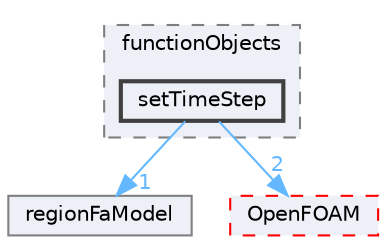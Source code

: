 digraph "src/regionFaModels/functionObjects/setTimeStep"
{
 // LATEX_PDF_SIZE
  bgcolor="transparent";
  edge [fontname=Helvetica,fontsize=10,labelfontname=Helvetica,labelfontsize=10];
  node [fontname=Helvetica,fontsize=10,shape=box,height=0.2,width=0.4];
  compound=true
  subgraph clusterdir_5e2211c1c05ef9ddcd72eb4cf61c8931 {
    graph [ bgcolor="#edf0f7", pencolor="grey50", label="functionObjects", fontname=Helvetica,fontsize=10 style="filled,dashed", URL="dir_5e2211c1c05ef9ddcd72eb4cf61c8931.html",tooltip=""]
  dir_239a840db11a8591157fe12b3712b387 [label="setTimeStep", fillcolor="#edf0f7", color="grey25", style="filled,bold", URL="dir_239a840db11a8591157fe12b3712b387.html",tooltip=""];
  }
  dir_55fa90e244852d143cc0ad573d47bbe2 [label="regionFaModel", fillcolor="#edf0f7", color="grey50", style="filled", URL="dir_55fa90e244852d143cc0ad573d47bbe2.html",tooltip=""];
  dir_c5473ff19b20e6ec4dfe5c310b3778a8 [label="OpenFOAM", fillcolor="#edf0f7", color="red", style="filled,dashed", URL="dir_c5473ff19b20e6ec4dfe5c310b3778a8.html",tooltip=""];
  dir_239a840db11a8591157fe12b3712b387->dir_55fa90e244852d143cc0ad573d47bbe2 [headlabel="1", labeldistance=1.5 headhref="dir_003499_003286.html" href="dir_003499_003286.html" color="steelblue1" fontcolor="steelblue1"];
  dir_239a840db11a8591157fe12b3712b387->dir_c5473ff19b20e6ec4dfe5c310b3778a8 [headlabel="2", labeldistance=1.5 headhref="dir_003499_002695.html" href="dir_003499_002695.html" color="steelblue1" fontcolor="steelblue1"];
}
